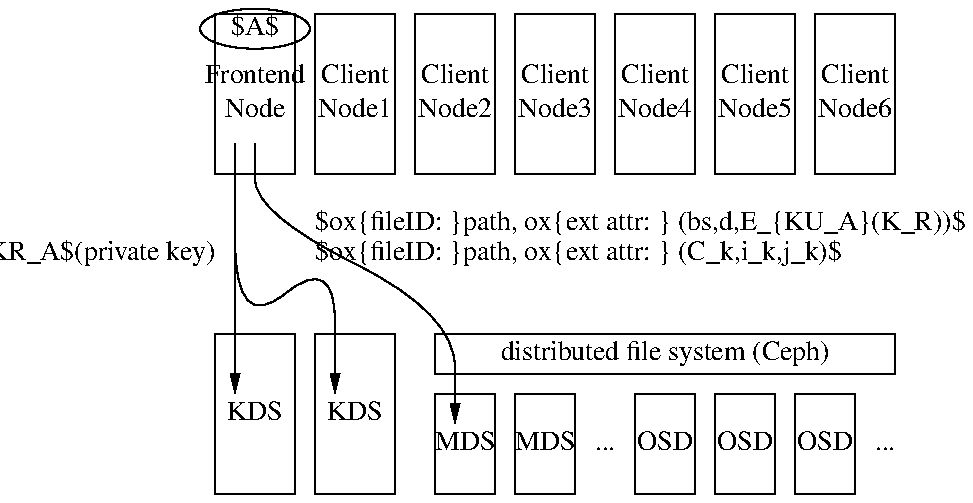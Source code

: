 .PS
figname = keyreg;

dx = 0.15; dy = 0.15; m = 0.1;
h = 0.8; w = 0.4;
xh = 0.5; xw = 0.3;

boxht = h; boxwid = w;


right;
FN:  box "Frontend" "Node"; move m;
C1: box "Client" "Node1"; move m;
C2: box "Client" "Node2"; move m;
C3: box "Client" "Node3"; move m;
C4: box "Client" "Node4"; move m;
C5: box "Client" "Node5"; move m;
C5: box "Client" "Node6";
move left w*7+m*6;

down;

move down h;
move down h;

right;

KDS1: box "KDS"; move m;
KDS2: box "KDS"; move m; move m;

move up h/2 right (w*5+m*3)/2;

down;

DFS: box ht m*2 wid xw*6+m*5 "distributed file system (Ceph)";

move m;

move left (w*5+m*3)/2 down xh/2;

right;
boxht = xh; boxwid = xw;

MDS1: box "MDS"; move m;
MDS2: box "MDS"; move m;
box "..." wid (xw-m)/2 invis; move m;
OSD1: box "OSD"; move m;
OSD2: box "OSD"; move m;
OSD3: box "OSD"; move m;
box "..." wid (xw-m)/2 invis;

down;

ellipse "$A$" wid w+dx ht h/4 at FN.n-(0,dy/2)

spline -> down m*8+dy from FN.sw+(m,dy) to KDS1.nw+(m,m*4) then down m*4+dy*2
spline -> down m*8+dy from FN.sw+(m,dy) to KDS2.nw+(m,m*4) then down m*4+dy*2
"$KR_A$(private key)" at FN.w-(0,h) rjust

spline -> down m*2+dy from FN.sw+(m*2,dy) to MDS1.nw+(m,m*4) then down m*4+dy

"$\mbox{fileID: }path, \mbox{ext attr: } (bs,d,E_{KU_A}(K_R))$" at C1.w-(0,h-dy) ljust
"$\mbox{fileID: }path, \mbox{ext attr: } (C_k,i_k,j_k)$" at C1.w-(0,h) ljust



.PE

